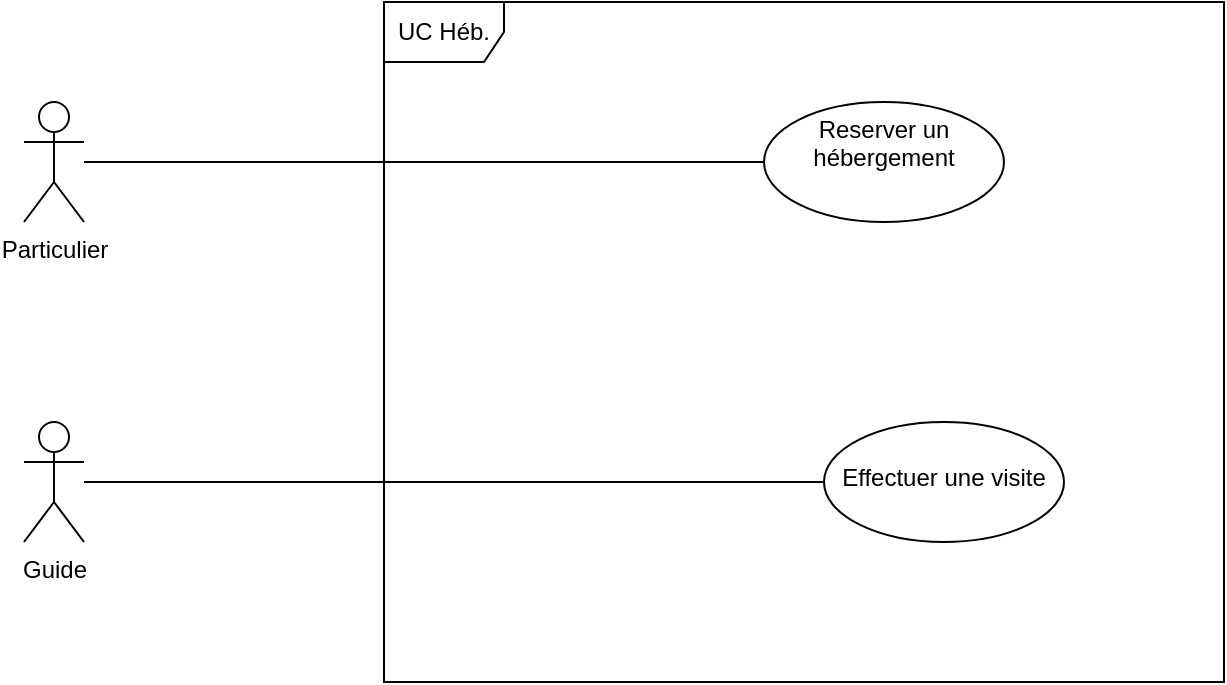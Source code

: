 <mxfile version="20.6.2" type="device"><diagram id="IMfcDTtslhJo9Jacq_pT" name="Page-1"><mxGraphModel dx="1039" dy="637" grid="1" gridSize="10" guides="1" tooltips="1" connect="1" arrows="1" fold="1" page="1" pageScale="1" pageWidth="1169" pageHeight="1654" math="0" shadow="0"><root><mxCell id="0"/><mxCell id="1" parent="0"/><mxCell id="HRQ94fjygY4lQHOxMg0O-18" value="" style="edgeStyle=orthogonalEdgeStyle;rounded=0;orthogonalLoop=1;jettySize=auto;html=1;endArrow=none;endFill=0;" edge="1" parent="1" source="HRQ94fjygY4lQHOxMg0O-1" target="HRQ94fjygY4lQHOxMg0O-17"><mxGeometry relative="1" as="geometry"/></mxCell><mxCell id="HRQ94fjygY4lQHOxMg0O-1" value="Particulier" style="shape=umlActor;verticalLabelPosition=bottom;verticalAlign=top;html=1;" vertex="1" parent="1"><mxGeometry x="270" y="140" width="30" height="60" as="geometry"/></mxCell><mxCell id="HRQ94fjygY4lQHOxMg0O-20" value="" style="edgeStyle=orthogonalEdgeStyle;rounded=0;orthogonalLoop=1;jettySize=auto;html=1;endArrow=none;endFill=0;" edge="1" parent="1" source="HRQ94fjygY4lQHOxMg0O-5" target="HRQ94fjygY4lQHOxMg0O-19"><mxGeometry relative="1" as="geometry"/></mxCell><mxCell id="HRQ94fjygY4lQHOxMg0O-5" value="Guide" style="shape=umlActor;html=1;verticalLabelPosition=bottom;verticalAlign=top;align=center;" vertex="1" parent="1"><mxGeometry x="270" y="300" width="30" height="60" as="geometry"/></mxCell><mxCell id="HRQ94fjygY4lQHOxMg0O-9" value="UC Héb." style="shape=umlFrame;whiteSpace=wrap;html=1;" vertex="1" parent="1"><mxGeometry x="450" y="90" width="420" height="340" as="geometry"/></mxCell><mxCell id="HRQ94fjygY4lQHOxMg0O-17" value="Reserver un hébergement" style="ellipse;whiteSpace=wrap;html=1;verticalAlign=top;" vertex="1" parent="1"><mxGeometry x="640" y="140" width="120" height="60" as="geometry"/></mxCell><mxCell id="HRQ94fjygY4lQHOxMg0O-19" value="&lt;div&gt;&lt;br&gt;&lt;/div&gt;&lt;div&gt;Effectuer une visite&lt;br&gt;&lt;/div&gt;" style="ellipse;whiteSpace=wrap;html=1;verticalAlign=top;" vertex="1" parent="1"><mxGeometry x="670" y="300" width="120" height="60" as="geometry"/></mxCell></root></mxGraphModel></diagram></mxfile>